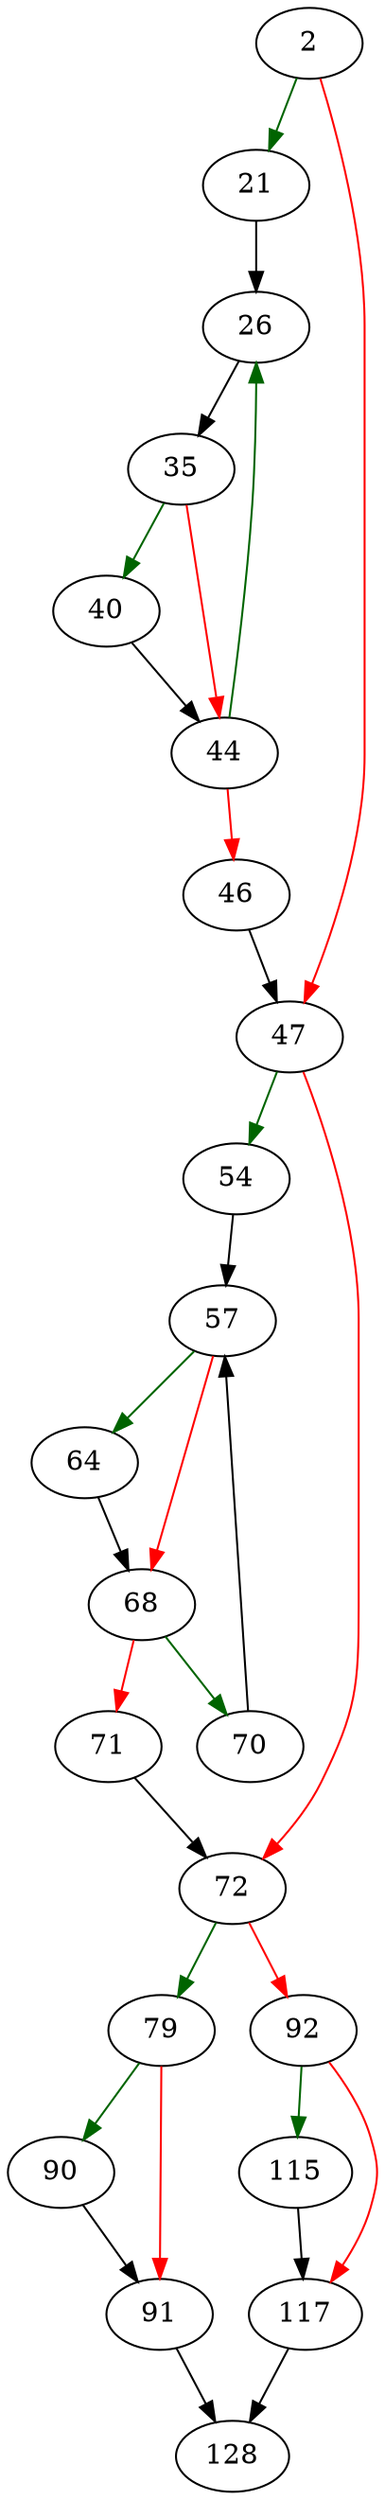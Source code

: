 strict digraph "cellSizePtr" {
	// Node definitions.
	2 [entry=true];
	21;
	47;
	26;
	35;
	40;
	44;
	46;
	54;
	72;
	57;
	64;
	68;
	70;
	71;
	79;
	92;
	90;
	91;
	128;
	115;
	117;

	// Edge definitions.
	2 -> 21 [
		color=darkgreen
		cond=true
	];
	2 -> 47 [
		color=red
		cond=false
	];
	21 -> 26;
	47 -> 54 [
		color=darkgreen
		cond=true
	];
	47 -> 72 [
		color=red
		cond=false
	];
	26 -> 35;
	35 -> 40 [
		color=darkgreen
		cond=true
	];
	35 -> 44 [
		color=red
		cond=false
	];
	40 -> 44;
	44 -> 26 [
		color=darkgreen
		cond=true
	];
	44 -> 46 [
		color=red
		cond=false
	];
	46 -> 47;
	54 -> 57;
	72 -> 79 [
		color=darkgreen
		cond=true
	];
	72 -> 92 [
		color=red
		cond=false
	];
	57 -> 64 [
		color=darkgreen
		cond=true
	];
	57 -> 68 [
		color=red
		cond=false
	];
	64 -> 68;
	68 -> 70 [
		color=darkgreen
		cond=true
	];
	68 -> 71 [
		color=red
		cond=false
	];
	70 -> 57;
	71 -> 72;
	79 -> 90 [
		color=darkgreen
		cond=true
	];
	79 -> 91 [
		color=red
		cond=false
	];
	92 -> 115 [
		color=darkgreen
		cond=true
	];
	92 -> 117 [
		color=red
		cond=false
	];
	90 -> 91;
	91 -> 128;
	115 -> 117;
	117 -> 128;
}